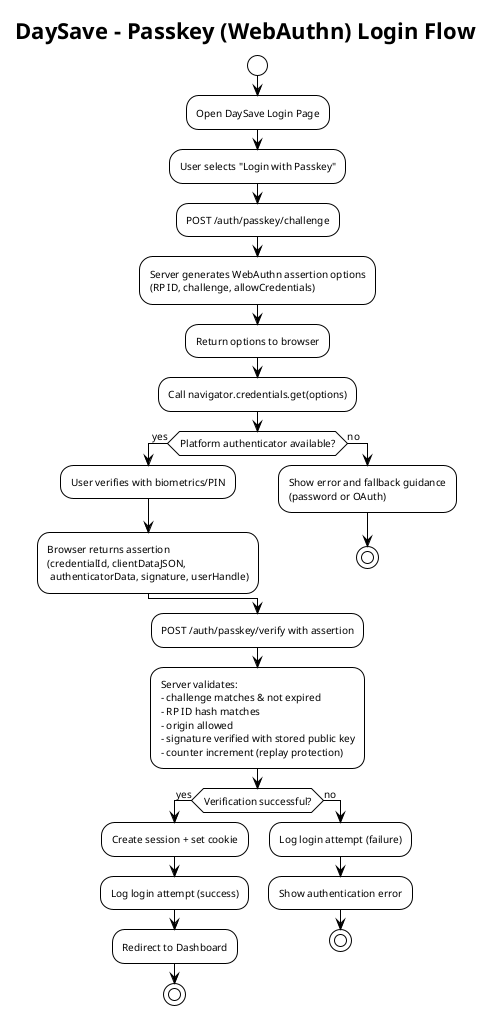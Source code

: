 @startuml DaySave_Passkey_Login_Flow
!theme plain
skinparam backgroundColor #FFFFFF
skinparam defaultFontName Arial
skinparam defaultFontSize 10

title DaySave - Passkey (WebAuthn) Login Flow

start

:Open DaySave Login Page;
:User selects "Login with Passkey";

:POST /auth/passkey/challenge;
:Server generates WebAuthn assertion options
(RP ID, challenge, allowCredentials);
:Return options to browser;

:Call navigator.credentials.get(options);
if (Platform authenticator available?) then (yes)
  :User verifies with biometrics/PIN;
  :Browser returns assertion
  (credentialId, clientDataJSON,
   authenticatorData, signature, userHandle);
else (no)
  :Show error and fallback guidance
  (password or OAuth);
  stop
endif

:POST /auth/passkey/verify with assertion;
:Server validates:
- challenge matches & not expired
- RP ID hash matches
- origin allowed
- signature verified with stored public key
- counter increment (replay protection);

if (Verification successful?) then (yes)
  :Create session + set cookie;
  :Log login attempt (success);
  :Redirect to Dashboard;
  stop
else (no)
  :Log login attempt (failure);
  :Show authentication error;
  stop
endif

@enduml

